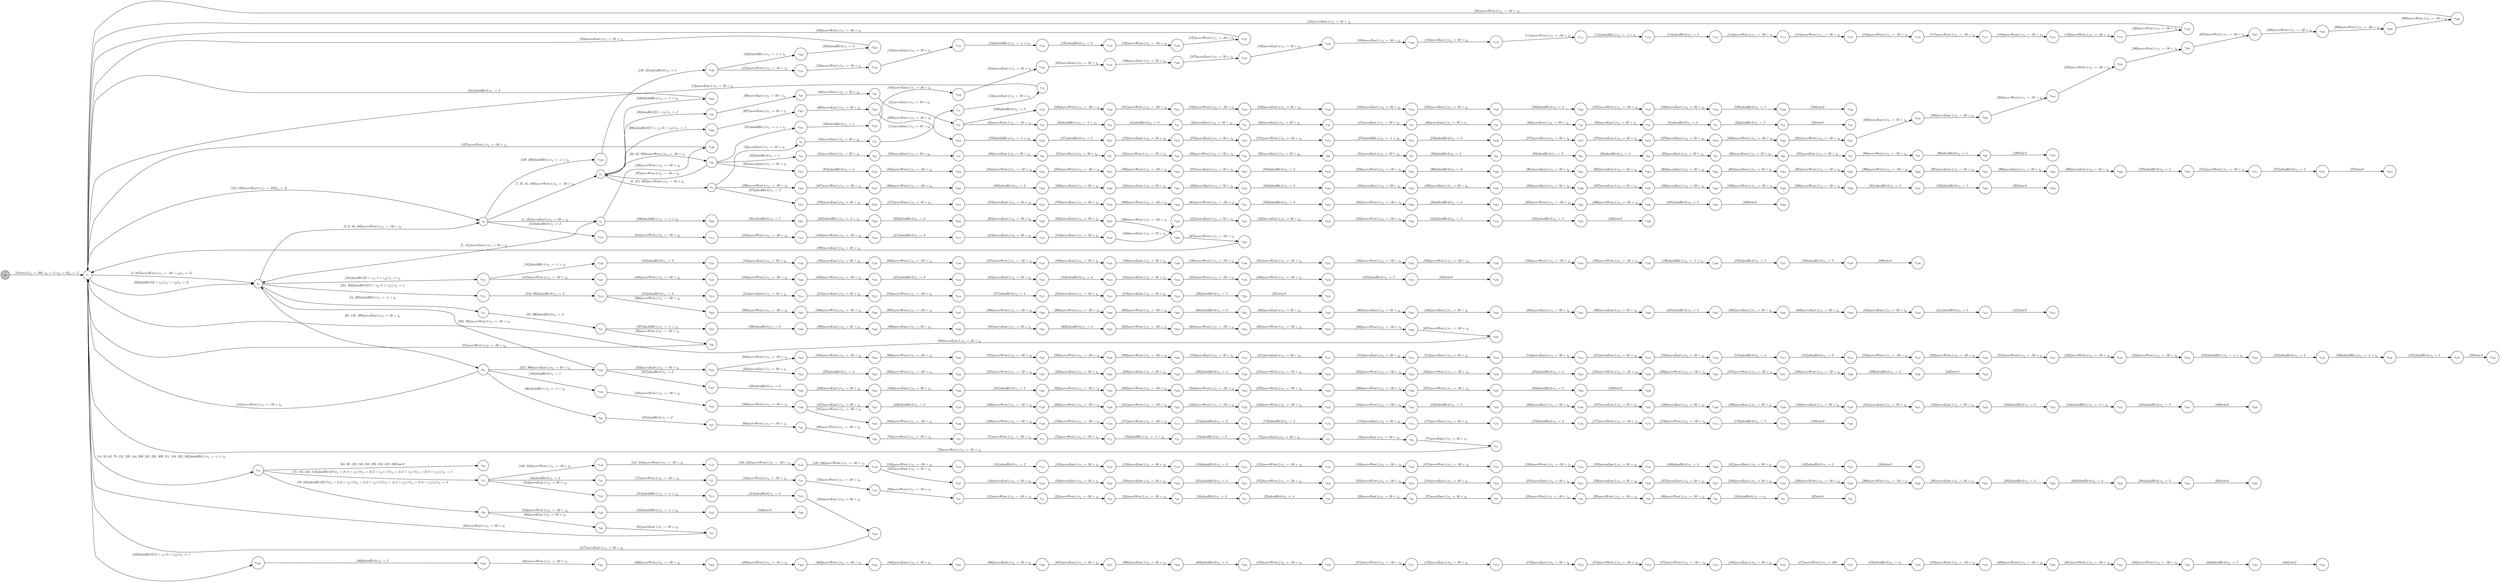 digraph EFSM{
  graph [rankdir="LR", fontname="Latin Modern Math"];
  node [color="black", fillcolor="white", shape="circle", style="filled", fontname="Latin Modern Math"];
  edge [fontname="Latin Modern Math"];

  s0[fillcolor="gray", label=<s<sub>0</sub>>];
  s1[label=<s<sub>1</sub>>];
  s2[label=<s<sub>2</sub>>];
  s3[label=<s<sub>3</sub>>];
  s4[label=<s<sub>4</sub>>];
  s7[label=<s<sub>7</sub>>];
  s8[label=<s<sub>8</sub>>];
  s9[label=<s<sub>9</sub>>];
  s10[label=<s<sub>10</sub>>];
  s11[label=<s<sub>11</sub>>];
  s12[label=<s<sub>12</sub>>];
  s14[label=<s<sub>14</sub>>];
  s15[label=<s<sub>15</sub>>];
  s16[label=<s<sub>16</sub>>];
  s17[label=<s<sub>17</sub>>];
  s18[label=<s<sub>18</sub>>];
  s19[label=<s<sub>19</sub>>];
  s20[label=<s<sub>20</sub>>];
  s21[label=<s<sub>21</sub>>];
  s22[label=<s<sub>22</sub>>];
  s23[label=<s<sub>23</sub>>];
  s24[label=<s<sub>24</sub>>];
  s25[label=<s<sub>25</sub>>];
  s26[label=<s<sub>26</sub>>];
  s27[label=<s<sub>27</sub>>];
  s28[label=<s<sub>28</sub>>];
  s29[label=<s<sub>29</sub>>];
  s30[label=<s<sub>30</sub>>];
  s31[label=<s<sub>31</sub>>];
  s32[label=<s<sub>32</sub>>];
  s36[label=<s<sub>36</sub>>];
  s38[label=<s<sub>38</sub>>];
  s39[label=<s<sub>39</sub>>];
  s40[label=<s<sub>40</sub>>];
  s41[label=<s<sub>41</sub>>];
  s42[label=<s<sub>42</sub>>];
  s43[label=<s<sub>43</sub>>];
  s44[label=<s<sub>44</sub>>];
  s45[label=<s<sub>45</sub>>];
  s46[label=<s<sub>46</sub>>];
  s47[label=<s<sub>47</sub>>];
  s48[label=<s<sub>48</sub>>];
  s49[label=<s<sub>49</sub>>];
  s50[label=<s<sub>50</sub>>];
  s51[label=<s<sub>51</sub>>];
  s52[label=<s<sub>52</sub>>];
  s53[label=<s<sub>53</sub>>];
  s54[label=<s<sub>54</sub>>];
  s55[label=<s<sub>55</sub>>];
  s56[label=<s<sub>56</sub>>];
  s59[label=<s<sub>59</sub>>];
  s60[label=<s<sub>60</sub>>];
  s61[label=<s<sub>61</sub>>];
  s64[label=<s<sub>64</sub>>];
  s65[label=<s<sub>65</sub>>];
  s66[label=<s<sub>66</sub>>];
  s67[label=<s<sub>67</sub>>];
  s68[label=<s<sub>68</sub>>];
  s69[label=<s<sub>69</sub>>];
  s70[label=<s<sub>70</sub>>];
  s71[label=<s<sub>71</sub>>];
  s72[label=<s<sub>72</sub>>];
  s73[label=<s<sub>73</sub>>];
  s74[label=<s<sub>74</sub>>];
  s75[label=<s<sub>75</sub>>];
  s76[label=<s<sub>76</sub>>];
  s77[label=<s<sub>77</sub>>];
  s83[label=<s<sub>83</sub>>];
  s84[label=<s<sub>84</sub>>];
  s85[label=<s<sub>85</sub>>];
  s86[label=<s<sub>86</sub>>];
  s87[label=<s<sub>87</sub>>];
  s88[label=<s<sub>88</sub>>];
  s89[label=<s<sub>89</sub>>];
  s90[label=<s<sub>90</sub>>];
  s91[label=<s<sub>91</sub>>];
  s92[label=<s<sub>92</sub>>];
  s93[label=<s<sub>93</sub>>];
  s94[label=<s<sub>94</sub>>];
  s95[label=<s<sub>95</sub>>];
  s96[label=<s<sub>96</sub>>];
  s97[label=<s<sub>97</sub>>];
  s98[label=<s<sub>98</sub>>];
  s99[label=<s<sub>99</sub>>];
  s100[label=<s<sub>100</sub>>];
  s101[label=<s<sub>101</sub>>];
  s102[label=<s<sub>102</sub>>];
  s103[label=<s<sub>103</sub>>];
  s104[label=<s<sub>104</sub>>];
  s105[label=<s<sub>105</sub>>];
  s106[label=<s<sub>106</sub>>];
  s107[label=<s<sub>107</sub>>];
  s108[label=<s<sub>108</sub>>];
  s109[label=<s<sub>109</sub>>];
  s110[label=<s<sub>110</sub>>];
  s111[label=<s<sub>111</sub>>];
  s112[label=<s<sub>112</sub>>];
  s113[label=<s<sub>113</sub>>];
  s114[label=<s<sub>114</sub>>];
  s115[label=<s<sub>115</sub>>];
  s116[label=<s<sub>116</sub>>];
  s117[label=<s<sub>117</sub>>];
  s118[label=<s<sub>118</sub>>];
  s119[label=<s<sub>119</sub>>];
  s120[label=<s<sub>120</sub>>];
  s126[label=<s<sub>126</sub>>];
  s129[label=<s<sub>129</sub>>];
  s130[label=<s<sub>130</sub>>];
  s131[label=<s<sub>131</sub>>];
  s132[label=<s<sub>132</sub>>];
  s133[label=<s<sub>133</sub>>];
  s134[label=<s<sub>134</sub>>];
  s135[label=<s<sub>135</sub>>];
  s136[label=<s<sub>136</sub>>];
  s137[label=<s<sub>137</sub>>];
  s146[label=<s<sub>146</sub>>];
  s147[label=<s<sub>147</sub>>];
  s148[label=<s<sub>148</sub>>];
  s149[label=<s<sub>149</sub>>];
  s150[label=<s<sub>150</sub>>];
  s151[label=<s<sub>151</sub>>];
  s152[label=<s<sub>152</sub>>];
  s153[label=<s<sub>153</sub>>];
  s154[label=<s<sub>154</sub>>];
  s155[label=<s<sub>155</sub>>];
  s156[label=<s<sub>156</sub>>];
  s157[label=<s<sub>157</sub>>];
  s158[label=<s<sub>158</sub>>];
  s159[label=<s<sub>159</sub>>];
  s160[label=<s<sub>160</sub>>];
  s161[label=<s<sub>161</sub>>];
  s162[label=<s<sub>162</sub>>];
  s163[label=<s<sub>163</sub>>];
  s164[label=<s<sub>164</sub>>];
  s165[label=<s<sub>165</sub>>];
  s166[label=<s<sub>166</sub>>];
  s167[label=<s<sub>167</sub>>];
  s168[label=<s<sub>168</sub>>];
  s169[label=<s<sub>169</sub>>];
  s170[label=<s<sub>170</sub>>];
  s171[label=<s<sub>171</sub>>];
  s172[label=<s<sub>172</sub>>];
  s173[label=<s<sub>173</sub>>];
  s174[label=<s<sub>174</sub>>];
  s175[label=<s<sub>175</sub>>];
  s176[label=<s<sub>176</sub>>];
  s177[label=<s<sub>177</sub>>];
  s178[label=<s<sub>178</sub>>];
  s179[label=<s<sub>179</sub>>];
  s180[label=<s<sub>180</sub>>];
  s181[label=<s<sub>181</sub>>];
  s182[label=<s<sub>182</sub>>];
  s183[label=<s<sub>183</sub>>];
  s184[label=<s<sub>184</sub>>];
  s185[label=<s<sub>185</sub>>];
  s186[label=<s<sub>186</sub>>];
  s187[label=<s<sub>187</sub>>];
  s188[label=<s<sub>188</sub>>];
  s189[label=<s<sub>189</sub>>];
  s190[label=<s<sub>190</sub>>];
  s191[label=<s<sub>191</sub>>];
  s192[label=<s<sub>192</sub>>];
  s193[label=<s<sub>193</sub>>];
  s194[label=<s<sub>194</sub>>];
  s195[label=<s<sub>195</sub>>];
  s196[label=<s<sub>196</sub>>];
  s197[label=<s<sub>197</sub>>];
  s198[label=<s<sub>198</sub>>];
  s199[label=<s<sub>199</sub>>];
  s200[label=<s<sub>200</sub>>];
  s201[label=<s<sub>201</sub>>];
  s202[label=<s<sub>202</sub>>];
  s203[label=<s<sub>203</sub>>];
  s204[label=<s<sub>204</sub>>];
  s205[label=<s<sub>205</sub>>];
  s206[label=<s<sub>206</sub>>];
  s207[label=<s<sub>207</sub>>];
  s211[label=<s<sub>211</sub>>];
  s212[label=<s<sub>212</sub>>];
  s213[label=<s<sub>213</sub>>];
  s214[label=<s<sub>214</sub>>];
  s215[label=<s<sub>215</sub>>];
  s216[label=<s<sub>216</sub>>];
  s217[label=<s<sub>217</sub>>];
  s218[label=<s<sub>218</sub>>];
  s219[label=<s<sub>219</sub>>];
  s220[label=<s<sub>220</sub>>];
  s221[label=<s<sub>221</sub>>];
  s222[label=<s<sub>222</sub>>];
  s223[label=<s<sub>223</sub>>];
  s224[label=<s<sub>224</sub>>];
  s225[label=<s<sub>225</sub>>];
  s226[label=<s<sub>226</sub>>];
  s227[label=<s<sub>227</sub>>];
  s228[label=<s<sub>228</sub>>];
  s229[label=<s<sub>229</sub>>];
  s230[label=<s<sub>230</sub>>];
  s231[label=<s<sub>231</sub>>];
  s232[label=<s<sub>232</sub>>];
  s233[label=<s<sub>233</sub>>];
  s234[label=<s<sub>234</sub>>];
  s235[label=<s<sub>235</sub>>];
  s236[label=<s<sub>236</sub>>];
  s237[label=<s<sub>237</sub>>];
  s238[label=<s<sub>238</sub>>];
  s239[label=<s<sub>239</sub>>];
  s240[label=<s<sub>240</sub>>];
  s247[label=<s<sub>247</sub>>];
  s248[label=<s<sub>248</sub>>];
  s249[label=<s<sub>249</sub>>];
  s250[label=<s<sub>250</sub>>];
  s251[label=<s<sub>251</sub>>];
  s252[label=<s<sub>252</sub>>];
  s253[label=<s<sub>253</sub>>];
  s254[label=<s<sub>254</sub>>];
  s255[label=<s<sub>255</sub>>];
  s256[label=<s<sub>256</sub>>];
  s257[label=<s<sub>257</sub>>];
  s258[label=<s<sub>258</sub>>];
  s259[label=<s<sub>259</sub>>];
  s260[label=<s<sub>260</sub>>];
  s261[label=<s<sub>261</sub>>];
  s262[label=<s<sub>262</sub>>];
  s263[label=<s<sub>263</sub>>];
  s264[label=<s<sub>264</sub>>];
  s265[label=<s<sub>265</sub>>];
  s266[label=<s<sub>266</sub>>];
  s267[label=<s<sub>267</sub>>];
  s268[label=<s<sub>268</sub>>];
  s269[label=<s<sub>269</sub>>];
  s270[label=<s<sub>270</sub>>];
  s271[label=<s<sub>271</sub>>];
  s272[label=<s<sub>272</sub>>];
  s273[label=<s<sub>273</sub>>];
  s274[label=<s<sub>274</sub>>];
  s275[label=<s<sub>275</sub>>];
  s276[label=<s<sub>276</sub>>];
  s277[label=<s<sub>277</sub>>];
  s278[label=<s<sub>278</sub>>];
  s279[label=<s<sub>279</sub>>];
  s280[label=<s<sub>280</sub>>];
  s281[label=<s<sub>281</sub>>];
  s282[label=<s<sub>282</sub>>];
  s283[label=<s<sub>283</sub>>];
  s284[label=<s<sub>284</sub>>];
  s285[label=<s<sub>285</sub>>];
  s286[label=<s<sub>286</sub>>];
  s287[label=<s<sub>287</sub>>];
  s288[label=<s<sub>288</sub>>];
  s289[label=<s<sub>289</sub>>];
  s290[label=<s<sub>290</sub>>];
  s297[label=<s<sub>297</sub>>];
  s298[label=<s<sub>298</sub>>];
  s299[label=<s<sub>299</sub>>];
  s300[label=<s<sub>300</sub>>];
  s301[label=<s<sub>301</sub>>];
  s302[label=<s<sub>302</sub>>];
  s303[label=<s<sub>303</sub>>];
  s304[label=<s<sub>304</sub>>];
  s305[label=<s<sub>305</sub>>];
  s306[label=<s<sub>306</sub>>];
  s307[label=<s<sub>307</sub>>];
  s313[label=<s<sub>313</sub>>];
  s314[label=<s<sub>314</sub>>];
  s315[label=<s<sub>315</sub>>];
  s316[label=<s<sub>316</sub>>];
  s322[label=<s<sub>322</sub>>];
  s323[label=<s<sub>323</sub>>];
  s327[label=<s<sub>327</sub>>];
  s328[label=<s<sub>328</sub>>];
  s329[label=<s<sub>329</sub>>];
  s330[label=<s<sub>330</sub>>];
  s331[label=<s<sub>331</sub>>];
  s332[label=<s<sub>332</sub>>];
  s333[label=<s<sub>333</sub>>];
  s334[label=<s<sub>334</sub>>];
  s335[label=<s<sub>335</sub>>];
  s336[label=<s<sub>336</sub>>];
  s337[label=<s<sub>337</sub>>];
  s338[label=<s<sub>338</sub>>];
  s339[label=<s<sub>339</sub>>];
  s340[label=<s<sub>340</sub>>];
  s344[label=<s<sub>344</sub>>];
  s345[label=<s<sub>345</sub>>];
  s346[label=<s<sub>346</sub>>];
  s351[label=<s<sub>351</sub>>];
  s352[label=<s<sub>352</sub>>];
  s353[label=<s<sub>353</sub>>];
  s354[label=<s<sub>354</sub>>];
  s355[label=<s<sub>355</sub>>];
  s356[label=<s<sub>356</sub>>];
  s357[label=<s<sub>357</sub>>];
  s358[label=<s<sub>358</sub>>];
  s359[label=<s<sub>359</sub>>];
  s360[label=<s<sub>360</sub>>];
  s361[label=<s<sub>361</sub>>];
  s362[label=<s<sub>362</sub>>];
  s363[label=<s<sub>363</sub>>];
  s364[label=<s<sub>364</sub>>];
  s365[label=<s<sub>365</sub>>];
  s366[label=<s<sub>366</sub>>];
  s367[label=<s<sub>367</sub>>];
  s368[label=<s<sub>368</sub>>];
  s369[label=<s<sub>369</sub>>];
  s370[label=<s<sub>370</sub>>];
  s371[label=<s<sub>371</sub>>];
  s372[label=<s<sub>372</sub>>];
  s373[label=<s<sub>373</sub>>];
  s375[label=<s<sub>375</sub>>];
  s376[label=<s<sub>376</sub>>];
  s377[label=<s<sub>377</sub>>];
  s378[label=<s<sub>378</sub>>];
  s379[label=<s<sub>379</sub>>];
  s380[label=<s<sub>380</sub>>];
  s381[label=<s<sub>381</sub>>];
  s382[label=<s<sub>382</sub>>];
  s383[label=<s<sub>383</sub>>];
  s384[label=<s<sub>384</sub>>];
  s385[label=<s<sub>385</sub>>];
  s386[label=<s<sub>386</sub>>];
  s387[label=<s<sub>387</sub>>];
  s388[label=<s<sub>388</sub>>];
  s394[label=<s<sub>394</sub>>];
  s395[label=<s<sub>395</sub>>];
  s396[label=<s<sub>396</sub>>];
  s397[label=<s<sub>397</sub>>];
  s398[label=<s<sub>398</sub>>];
  s399[label=<s<sub>399</sub>>];
  s400[label=<s<sub>400</sub>>];
  s401[label=<s<sub>401</sub>>];
  s402[label=<s<sub>402</sub>>];
  s403[label=<s<sub>403</sub>>];
  s404[label=<s<sub>404</sub>>];
  s405[label=<s<sub>405</sub>>];
  s406[label=<s<sub>406</sub>>];
  s407[label=<s<sub>407</sub>>];
  s408[label=<s<sub>408</sub>>];
  s409[label=<s<sub>409</sub>>];
  s410[label=<s<sub>410</sub>>];
  s411[label=<s<sub>411</sub>>];
  s412[label=<s<sub>412</sub>>];
  s413[label=<s<sub>413</sub>>];
  s414[label=<s<sub>414</sub>>];
  s415[label=<s<sub>415</sub>>];
  s416[label=<s<sub>416</sub>>];
  s417[label=<s<sub>417</sub>>];
  s418[label=<s<sub>418</sub>>];
  s419[label=<s<sub>419</sub>>];
  s420[label=<s<sub>420</sub>>];
  s421[label=<s<sub>421</sub>>];
  s422[label=<s<sub>422</sub>>];
  s423[label=<s<sub>423</sub>>];
  s424[label=<s<sub>424</sub>>];
  s425[label=<s<sub>425</sub>>];
  s426[label=<s<sub>426</sub>>];
  s427[label=<s<sub>427</sub>>];
  s428[label=<s<sub>428</sub>>];
  s429[label=<s<sub>429</sub>>];
  s430[label=<s<sub>430</sub>>];
  s431[label=<s<sub>431</sub>>];
  s432[label=<s<sub>432</sub>>];
  s433[label=<s<sub>433</sub>>];
  s434[label=<s<sub>434</sub>>];
  s435[label=<s<sub>435</sub>>];
  s436[label=<s<sub>436</sub>>];
  s437[label=<s<sub>437</sub>>];
  s438[label=<s<sub>438</sub>>];
  s439[label=<s<sub>439</sub>>];
  s440[label=<s<sub>440</sub>>];
  s441[label=<s<sub>441</sub>>];
  s442[label=<s<sub>442</sub>>];
  s443[label=<s<sub>443</sub>>];
  s444[label=<s<sub>444</sub>>];
  s445[label=<s<sub>445</sub>>];
  s446[label=<s<sub>446</sub>>];
  s447[label=<s<sub>447</sub>>];
  s448[label=<s<sub>448</sub>>];
  s449[label=<s<sub>449</sub>>];
  s450[label=<s<sub>450</sub>>];
  s451[label=<s<sub>451</sub>>];
  s452[label=<s<sub>452</sub>>];
  s453[label=<s<sub>453</sub>>];
  s454[label=<s<sub>454</sub>>];
  s455[label=<s<sub>455</sub>>];
  s456[label=<s<sub>456</sub>>];
  s457[label=<s<sub>457</sub>>];
  s458[label=<s<sub>458</sub>>];
  s459[label=<s<sub>459</sub>>];
  s460[label=<s<sub>460</sub>>];
  s461[label=<s<sub>461</sub>>];
  s462[label=<s<sub>462</sub>>];
  s463[label=<s<sub>463</sub>>];
  s464[label=<s<sub>464</sub>>];
  s465[label=<s<sub>465</sub>>];
  s466[label=<s<sub>466</sub>>];
  s467[label=<s<sub>467</sub>>];
  s468[label=<s<sub>468</sub>>];
  s469[label=<s<sub>469</sub>>];
  s470[label=<s<sub>470</sub>>];
  s471[label=<s<sub>471</sub>>];
  s472[label=<s<sub>472</sub>>];
  s473[label=<s<sub>473</sub>>];
  s474[label=<s<sub>474</sub>>];
  s475[label=<s<sub>475</sub>>];
  s476[label=<s<sub>476</sub>>];
  s477[label=<s<sub>477</sub>>];
  s478[label=<s<sub>478</sub>>];
  s479[label=<s<sub>479</sub>>];
  s480[label=<s<sub>480</sub>>];
  s481[label=<s<sub>481</sub>>];
  s482[label=<s<sub>482</sub>>];
  s483[label=<s<sub>483</sub>>];
  s484[label=<s<sub>484</sub>>];
  s486[label=<s<sub>486</sub>>];
  s487[label=<s<sub>487</sub>>];
  s488[label=<s<sub>488</sub>>];
  s489[label=<s<sub>489</sub>>];
  s490[label=<s<sub>490</sub>>];
  s491[label=<s<sub>491</sub>>];
  s492[label=<s<sub>492</sub>>];
  s493[label=<s<sub>493</sub>>];
  s494[label=<s<sub>494</sub>>];
  s495[label=<s<sub>495</sub>>];
  s496[label=<s<sub>496</sub>>];
  s497[label=<s<sub>497</sub>>];
  s498[label=<s<sub>498</sub>>];
  s499[label=<s<sub>499</sub>>];
  s500[label=<s<sub>500</sub>>];
  s501[label=<s<sub>501</sub>>];
  s502[label=<s<sub>502</sub>>];
  s503[label=<s<sub>503</sub>>];
  s504[label=<s<sub>504</sub>>];
  s505[label=<s<sub>505</sub>>];
  s506[label=<s<sub>506</sub>>];
  s507[label=<s<sub>507</sub>>];
  s508[label=<s<sub>508</sub>>];
  s509[label=<s<sub>509</sub>>];
  s510[label=<s<sub>510</sub>>];
  s511[label=<s<sub>511</sub>>];
  s512[label=<s<sub>512</sub>>];
  s513[label=<s<sub>513</sub>>];
  s514[label=<s<sub>514</sub>>];
  s515[label=<s<sub>515</sub>>];
  s516[label=<s<sub>516</sub>>];
  s517[label=<s<sub>517</sub>>];
  s518[label=<s<sub>518</sub>>];
  s519[label=<s<sub>519</sub>>];
  s520[label=<s<sub>520</sub>>];
  s521[label=<s<sub>521</sub>>];
  s522[label=<s<sub>522</sub>>];
  s523[label=<s<sub>523</sub>>];
  s524[label=<s<sub>524</sub>>];
  s525[label=<s<sub>525</sub>>];
  s526[label=<s<sub>526</sub>>];
  s527[label=<s<sub>527</sub>>];
  s528[label=<s<sub>528</sub>>];
  s529[label=<s<sub>529</sub>>];
  s530[label=<s<sub>530</sub>>];
  s531[label=<s<sub>531</sub>>];
  s532[label=<s<sub>532</sub>>];
  s533[label=<s<sub>533</sub>>];
  s534[label=<s<sub>534</sub>>];
  s535[label=<s<sub>535</sub>>];
  s536[label=<s<sub>536</sub>>];
  s537[label=<s<sub>537</sub>>];
  s538[label=<s<sub>538</sub>>];
  s539[label=<s<sub>539</sub>>];
  s540[label=<s<sub>540</sub>>];

  s0->s1[label=<<i> [1]start:2/o<sub>1</sub> := 200, o<sub>2</sub> := 3, o<sub>3</sub> := 0&#91;r<sub>2</sub> := 1&#93;</i>>];
  s1->s2[label=<<i> [2, 347]moveWest:1/o<sub>1</sub> := -50 + i<sub>0</sub>&#91;r<sub>2</sub> := 5&#93;</i>>];
  s3->s4[label=<<i> [4, 125]moveEast:1/o<sub>1</sub> := 50 + i<sub>0</sub></i>>];
  s4->s2[label=<<i> [5, 141]moveEast:1/o<sub>1</sub> := 50 + i<sub>0</sub></i>>];
  s3->s7[label=<<i> [7, 35, 81, 349]moveWest:1/o<sub>1</sub> := -50 + i<sub>0</sub></i>>];
  s8->s9[label=<<i> [9]moveEast:1/o<sub>1</sub> := 50 + i<sub>0</sub></i>>];
  s9->s10[label=<<i> [10]moveEast:1/o<sub>1</sub> := 50 + i<sub>0</sub></i>>];
  s10->s11[label=<<i> [11]moveEast:1/o<sub>1</sub> := 50 + i<sub>0</sub></i>>];
  s11->s12[label=<<i> [12]moveEast:1/o<sub>1</sub> := 50 + i<sub>0</sub></i>>];
  s12->s1[label=<<i> [13]moveEast:1/o<sub>1</sub> := 50 + i<sub>0</sub></i>>];
  s14->s15[label=<<i> [15, 145, 242, 312]alienHit:0&#91;!(!(r<sub>2</sub> &gt; 2&or;2 &gt; r<sub>2</sub>)&or;!(r<sub>2</sub> &gt; 2&or;2 &gt; r<sub>2</sub>)), !(!(r<sub>2</sub> &gt; 2&or;2 &gt; r<sub>2</sub>)&or;!(r<sub>2</sub> &gt; 2&or;2 &gt; r<sub>2</sub>))&#93;/o<sub>1</sub> := 1</i>>];
  s15->s16[label=<<i> [16]alienHit:0/o<sub>1</sub> := 2</i>>];
  s16->s17[label=<<i> [17]moveWest:1/o<sub>1</sub> := -50 + i<sub>0</sub></i>>];
  s17->s18[label=<<i> [18]moveWest:1/o<sub>1</sub> := -50 + i<sub>0</sub></i>>];
  s18->s19[label=<<i> [19]moveWest:1/o<sub>1</sub> := -50 + i<sub>0</sub></i>>];
  s19->s20[label=<<i> [20]moveWest:1/o<sub>1</sub> := -50 + i<sub>0</sub></i>>];
  s20->s21[label=<<i> [21]moveWest:1/o<sub>1</sub> := -50 + i<sub>0</sub></i>>];
  s21->s22[label=<<i> [22]moveWest:1/o<sub>1</sub> := -50 + i<sub>0</sub></i>>];
  s22->s23[label=<<i> [23]moveWest:1/o<sub>1</sub> := -50 + i<sub>0</sub></i>>];
  s23->s24[label=<<i> [24]alienHit:0/o<sub>1</sub> := 3</i>>];
  s24->s25[label=<<i> [25]alienHit:0/o<sub>1</sub> := 4</i>>];
  s25->s26[label=<<i> [26]moveEast:1/o<sub>1</sub> := 50 + i<sub>0</sub></i>>];
  s26->s27[label=<<i> [27]moveEast:1/o<sub>1</sub> := 50 + i<sub>0</sub></i>>];
  s27->s28[label=<<i> [28]moveWest:1/o<sub>1</sub> := -50 + i<sub>0</sub></i>>];
  s28->s29[label=<<i> [29]moveWest:1/o<sub>1</sub> := -50 + i<sub>0</sub></i>>];
  s29->s30[label=<<i> [30]moveWest:1/o<sub>1</sub> := -50 + i<sub>0</sub></i>>];
  s30->s31[label=<<i> [31]alienHit:0/o<sub>1</sub> := r<sub>2</sub></i>>];
  s31->s32[label=<<i> [32]win:0</i>>];
  s1->s2[label=<<i> [33]alienHit:0&#91;3 &gt; r<sub>2</sub>&#93;/o<sub>1</sub> := r<sub>2</sub>&#91;r<sub>2</sub> := 2&#93;</i>>];
  s2->s3[label=<<i> [3, 6, 34, 348]moveWest:1/o<sub>1</sub> := -50 + i<sub>0</sub></i>>];
  s7->s36[label=<<i> [36, 82, 350]moveWest:1/o<sub>1</sub> := -50 + i<sub>0</sub></i>>];
  s36->s7[label=<<i> [37]moveWest:1/o<sub>1</sub> := -50 + i<sub>0</sub></i>>];
  s7->s38[label=<<i> [38]alienHit:0&#91;5 &gt; r<sub>2</sub>&#93;/o<sub>1</sub> := 2</i>>];
  s38->s39[label=<<i> [39]moveEast:1/o<sub>1</sub> := 50 + i<sub>0</sub></i>>];
  s39->s40[label=<<i> [40]moveEast:1/o<sub>1</sub> := 50 + i<sub>0</sub></i>>];
  s40->s41[label=<<i> [41]moveEast:1/o<sub>1</sub> := 50 + i<sub>0</sub></i>>];
  s41->s42[label=<<i> [42]moveWest:1/o<sub>1</sub> := -50 + i<sub>0</sub></i>>];
  s42->s43[label=<<i> [43]shieldHit:1/o<sub>1</sub> := -1 + i<sub>0</sub></i>>];
  s43->s44[label=<<i> [44]alienHit:0/o<sub>1</sub> := 3</i>>];
  s44->s45[label=<<i> [45]moveEast:1/o<sub>1</sub> := 50 + i<sub>0</sub></i>>];
  s45->s46[label=<<i> [46]moveEast:1/o<sub>1</sub> := 50 + i<sub>0</sub></i>>];
  s46->s47[label=<<i> [47]moveEast:1/o<sub>1</sub> := 50 + i<sub>0</sub></i>>];
  s47->s48[label=<<i> [48]moveEast:1/o<sub>1</sub> := 50 + i<sub>0</sub></i>>];
  s48->s49[label=<<i> [49]moveEast:1/o<sub>1</sub> := 50 + i<sub>0</sub></i>>];
  s49->s50[label=<<i> [50]moveEast:1/o<sub>1</sub> := 50 + i<sub>0</sub></i>>];
  s50->s51[label=<<i> [51]alienHit:0/o<sub>1</sub> := 4</i>>];
  s51->s52[label=<<i> [52]alienHit:0/o<sub>1</sub> := 5</i>>];
  s52->s53[label=<<i> [53]win:0</i>>];
  s2->s54[label=<<i> [54, 295]shieldHit:1/o<sub>1</sub> := -1 + i<sub>0</sub></i>>];
  s54->s55[label=<<i> [55, 296]alienHit:0/o<sub>1</sub> := 2</i>>];
  s55->s56[label=<<i> [56]moveWest:1/o<sub>1</sub> := -50 + i<sub>0</sub></i>>];
  s56->s1[label=<<i> [57]moveWest:1/o<sub>1</sub> := -50 + i<sub>0</sub></i>>];
  s14->s59[label=<<i> [59, 343]alienHit:0&#91;!(!(!(r<sub>2</sub> &gt; 2&or;2 &gt; r<sub>2</sub>)&or;!(r<sub>2</sub> &gt; 2&or;2 &gt; r<sub>2</sub>))&or;!(!(r<sub>2</sub> &gt; 2&or;2 &gt; r<sub>2</sub>)&or;!(r<sub>2</sub> &gt; 2&or;2 &gt; r<sub>2</sub>)))&#93;/o<sub>1</sub> := 3</i>>];
  s59->s60[label=<<i> [60]moveEast:1/o<sub>1</sub> := 50 + i<sub>0</sub></i>>];
  s60->s61[label=<<i> [61]moveEast:1/o<sub>1</sub> := 50 + i<sub>0</sub></i>>];
  s61->s1[label=<<i> [62]moveEast:1/o<sub>1</sub> := 50 + i<sub>0</sub></i>>];
  s65->s66[label=<<i> [66]shieldHit:1/o<sub>1</sub> := -1 + i<sub>0</sub></i>>];
  s66->s67[label=<<i> [67]alienHit:0/o<sub>1</sub> := 2</i>>];
  s67->s68[label=<<i> [68]moveWest:1/o<sub>1</sub> := -50 + i<sub>0</sub></i>>];
  s68->s69[label=<<i> [69]moveWest:1/o<sub>1</sub> := -50 + i<sub>0</sub></i>>];
  s69->s70[label=<<i> [70]moveWest:1/o<sub>1</sub> := -50 + i<sub>0</sub></i>>];
  s70->s71[label=<<i> [71]moveWest:1/o<sub>1</sub> := -50 + i<sub>0</sub></i>>];
  s71->s72[label=<<i> [72]moveWest:1/o<sub>1</sub> := -50 + i<sub>0</sub></i>>];
  s72->s73[label=<<i> [73]shieldHit:1/o<sub>1</sub> := -1 + i<sub>0</sub></i>>];
  s73->s74[label=<<i> [74]alienHit:0/o<sub>1</sub> := 3</i>>];
  s74->s75[label=<<i> [75]moveEast:1/o<sub>1</sub> := 50 + i<sub>0</sub></i>>];
  s75->s76[label=<<i> [76]moveEast:1/o<sub>1</sub> := 50 + i<sub>0</sub></i>>];
  s76->s77[label=<<i> [77]moveEast:1/o<sub>1</sub> := 50 + i<sub>0</sub></i>>];
  s77->s1[label=<<i> [78]moveWest:1/o<sub>1</sub> := -50 + i<sub>0</sub></i>>];
  s36->s83[label=<<i> [83]alienHit:0/o<sub>1</sub> := 1</i>>];
  s83->s84[label=<<i> [84]moveEast:1/o<sub>1</sub> := 50 + i<sub>0</sub></i>>];
  s84->s85[label=<<i> [85]moveEast:1/o<sub>1</sub> := 50 + i<sub>0</sub></i>>];
  s85->s86[label=<<i> [86]moveEast:1/o<sub>1</sub> := 50 + i<sub>0</sub></i>>];
  s86->s87[label=<<i> [87]moveEast:1/o<sub>1</sub> := 50 + i<sub>0</sub></i>>];
  s87->s88[label=<<i> [88]moveWest:1/o<sub>1</sub> := -50 + i<sub>0</sub></i>>];
  s88->s89[label=<<i> [89]moveWest:1/o<sub>1</sub> := -50 + i<sub>0</sub></i>>];
  s89->s90[label=<<i> [90]moveEast:1/o<sub>1</sub> := 50 + i<sub>0</sub></i>>];
  s90->s91[label=<<i> [91]moveEast:1/o<sub>1</sub> := 50 + i<sub>0</sub></i>>];
  s91->s92[label=<<i> [92]alienHit:0/o<sub>1</sub> := 2</i>>];
  s92->s93[label=<<i> [93]alienHit:0/o<sub>1</sub> := 3</i>>];
  s93->s94[label=<<i> [94]alienHit:0/o<sub>1</sub> := 4</i>>];
  s94->s95[label=<<i> [95]moveEast:1/o<sub>1</sub> := 50 + i<sub>0</sub></i>>];
  s95->s96[label=<<i> [96]moveEast:1/o<sub>1</sub> := 50 + i<sub>0</sub></i>>];
  s96->s97[label=<<i> [97]moveEast:1/o<sub>1</sub> := 50 + i<sub>0</sub></i>>];
  s97->s98[label=<<i> [98]moveWest:1/o<sub>1</sub> := -50 + i<sub>0</sub></i>>];
  s98->s99[label=<<i> [99]alienHit:0/o<sub>1</sub> := 5</i>>];
  s99->s100[label=<<i> [100]win:0</i>>];
  s36->s101[label=<<i> [101]shieldHit:1/o<sub>1</sub> := -1 + i<sub>0</sub></i>>];
  s101->s102[label=<<i> [102]alienHit:0/o<sub>1</sub> := 1</i>>];
  s102->s103[label=<<i> [103]moveEast:1/o<sub>1</sub> := 50 + i<sub>0</sub></i>>];
  s103->s104[label=<<i> [104]moveEast:1/o<sub>1</sub> := 50 + i<sub>0</sub></i>>];
  s104->s105[label=<<i> [105]moveEast:1/o<sub>1</sub> := 50 + i<sub>0</sub></i>>];
  s105->s106[label=<<i> [106]moveEast:1/o<sub>1</sub> := 50 + i<sub>0</sub></i>>];
  s106->s107[label=<<i> [107]moveEast:1/o<sub>1</sub> := 50 + i<sub>0</sub></i>>];
  s107->s108[label=<<i> [108]moveEast:1/o<sub>1</sub> := 50 + i<sub>0</sub></i>>];
  s108->s109[label=<<i> [109]moveEast:1/o<sub>1</sub> := 50 + i<sub>0</sub></i>>];
  s109->s110[label=<<i> [110]moveEast:1/o<sub>1</sub> := 50 + i<sub>0</sub></i>>];
  s110->s111[label=<<i> [111]moveWest:1/o<sub>1</sub> := -50 + i<sub>0</sub></i>>];
  s111->s112[label=<<i> [112]shieldHit:1/o<sub>1</sub> := -1 + i<sub>0</sub></i>>];
  s112->s113[label=<<i> [113]alienHit:0/o<sub>1</sub> := 2</i>>];
  s113->s114[label=<<i> [114]moveWest:1/o<sub>1</sub> := -50 + i<sub>0</sub></i>>];
  s114->s115[label=<<i> [115]moveWest:1/o<sub>1</sub> := -50 + i<sub>0</sub></i>>];
  s115->s116[label=<<i> [116]moveWest:1/o<sub>1</sub> := -50 + i<sub>0</sub></i>>];
  s116->s117[label=<<i> [117]moveWest:1/o<sub>1</sub> := -50 + i<sub>0</sub></i>>];
  s117->s118[label=<<i> [118]moveWest:1/o<sub>1</sub> := -50 + i<sub>0</sub></i>>];
  s118->s119[label=<<i> [119]moveWest:1/o<sub>1</sub> := -50 + i<sub>0</sub></i>>];
  s119->s120[label=<<i> [120]moveWest:1/o<sub>1</sub> := -50 + i<sub>0</sub></i>>];
  s120->s1[label=<<i> [121]moveEast:1/o<sub>1</sub> := 50 + i<sub>0</sub></i>>];
  s1->s3[label=<<i> [124, 128]moveEast:1/o<sub>1</sub> := 250&#91;r<sub>2</sub> := 4&#93;</i>>];
  s4->s126[label=<<i> [126]moveWest:1/o<sub>1</sub> := -50 + i<sub>0</sub></i>>];
  s126->s1[label=<<i> [127]moveWest:1/o<sub>1</sub> := -50 + i<sub>0</sub></i>>];
  s3->s129[label=<<i> [129, 320]shieldHit:1/o<sub>1</sub> := -1 + i<sub>0</sub></i>>];
  s129->s130[label=<<i> [130, 321]alienHit:0/o<sub>1</sub> := 1</i>>];
  s130->s131[label=<<i> [131]moveWest:1/o<sub>1</sub> := -50 + i<sub>0</sub></i>>];
  s131->s132[label=<<i> [132]moveWest:1/o<sub>1</sub> := -50 + i<sub>0</sub></i>>];
  s132->s133[label=<<i> [133]moveEast:1/o<sub>1</sub> := 50 + i<sub>0</sub></i>>];
  s133->s134[label=<<i> [134]shieldHit:1/o<sub>1</sub> := -1 + i<sub>0</sub></i>>];
  s134->s135[label=<<i> [135]alienHit:0/o<sub>1</sub> := 2</i>>];
  s135->s136[label=<<i> [136]moveWest:1/o<sub>1</sub> := -50 + i<sub>0</sub></i>>];
  s136->s137[label=<<i> [137]moveWest:1/o<sub>1</sub> := -50 + i<sub>0</sub></i>>];
  s137->s1[label=<<i> [138]moveWest:1/o<sub>1</sub> := -50 + i<sub>0</sub></i>>];
  s65->s1[label=<<i> [143]moveWest:1/o<sub>1</sub> := -50 + i<sub>0</sub></i>>];
  s15->s146[label=<<i> [146, 243]moveWest:1/o<sub>1</sub> := -50 + i<sub>0</sub></i>>];
  s146->s147[label=<<i> [147, 244]moveWest:1/o<sub>1</sub> := -50 + i<sub>0</sub></i>>];
  s147->s148[label=<<i> [148, 245]moveWest:1/o<sub>1</sub> := -50 + i<sub>0</sub></i>>];
  s148->s149[label=<<i> [149, 246]moveWest:1/o<sub>1</sub> := -50 + i<sub>0</sub></i>>];
  s149->s150[label=<<i> [150]moveWest:1/o<sub>1</sub> := -50 + i<sub>0</sub></i>>];
  s150->s151[label=<<i> [151]alienHit:0/o<sub>1</sub> := 2</i>>];
  s151->s152[label=<<i> [152]moveEast:1/o<sub>1</sub> := 50 + i<sub>0</sub></i>>];
  s152->s153[label=<<i> [153]moveEast:1/o<sub>1</sub> := 50 + i<sub>0</sub></i>>];
  s153->s154[label=<<i> [154]alienHit:0/o<sub>1</sub> := 3</i>>];
  s154->s155[label=<<i> [155]moveWest:1/o<sub>1</sub> := -50 + i<sub>0</sub></i>>];
  s155->s156[label=<<i> [156]moveWest:1/o<sub>1</sub> := -50 + i<sub>0</sub></i>>];
  s156->s157[label=<<i> [157]moveWest:1/o<sub>1</sub> := -50 + i<sub>0</sub></i>>];
  s157->s158[label=<<i> [158]moveWest:1/o<sub>1</sub> := -50 + i<sub>0</sub></i>>];
  s158->s159[label=<<i> [159]moveEast:1/o<sub>1</sub> := 50 + i<sub>0</sub></i>>];
  s159->s160[label=<<i> [160]alienHit:0/o<sub>1</sub> := 4</i>>];
  s160->s161[label=<<i> [161]moveEast:1/o<sub>1</sub> := 50 + i<sub>0</sub></i>>];
  s161->s162[label=<<i> [162]alienHit:0/o<sub>1</sub> := 5</i>>];
  s162->s163[label=<<i> [163]win:0</i>>];
  s65->s164[label=<<i> [164]alienHit:0/o<sub>1</sub> := 1</i>>];
  s164->s165[label=<<i> [165]moveWest:1/o<sub>1</sub> := -50 + i<sub>0</sub></i>>];
  s165->s166[label=<<i> [166]moveWest:1/o<sub>1</sub> := -50 + i<sub>0</sub></i>>];
  s166->s167[label=<<i> [167]moveWest:1/o<sub>1</sub> := -50 + i<sub>0</sub></i>>];
  s167->s168[label=<<i> [168]moveWest:1/o<sub>1</sub> := -50 + i<sub>0</sub></i>>];
  s168->s169[label=<<i> [169]moveWest:1/o<sub>1</sub> := -50 + i<sub>0</sub></i>>];
  s169->s170[label=<<i> [170]moveWest:1/o<sub>1</sub> := -50 + i<sub>0</sub></i>>];
  s170->s171[label=<<i> [171]moveWest:1/o<sub>1</sub> := -50 + i<sub>0</sub></i>>];
  s171->s172[label=<<i> [172]alienHit:0/o<sub>1</sub> := 2</i>>];
  s172->s173[label=<<i> [173]alienHit:0/o<sub>1</sub> := 3</i>>];
  s173->s174[label=<<i> [174]moveEast:1/o<sub>1</sub> := 50 + i<sub>0</sub></i>>];
  s174->s175[label=<<i> [175]moveEast:1/o<sub>1</sub> := 50 + i<sub>0</sub></i>>];
  s175->s176[label=<<i> [176]alienHit:0/o<sub>1</sub> := 4</i>>];
  s176->s177[label=<<i> [177]moveWest:1/o<sub>1</sub> := -50 + i<sub>0</sub></i>>];
  s177->s178[label=<<i> [178]moveWest:1/o<sub>1</sub> := -50 + i<sub>0</sub></i>>];
  s178->s179[label=<<i> [179]alienHit:0/o<sub>1</sub> := 5</i>>];
  s179->s180[label=<<i> [180]win:0</i>>];
  s2->s181[label=<<i> [181]alienHit:0&#91;5 &gt; r<sub>2</sub>, 5 &gt; r<sub>2</sub>&#93;/o<sub>1</sub> := r<sub>2</sub></i>>];
  s181->s182[label=<<i> [182]shieldHit:1/o<sub>1</sub> := -1 + i<sub>0</sub></i>>];
  s182->s183[label=<<i> [183]alienHit:0/o<sub>1</sub> := 3</i>>];
  s183->s184[label=<<i> [184]moveEast:1/o<sub>1</sub> := 50 + i<sub>0</sub></i>>];
  s184->s185[label=<<i> [185]moveEast:1/o<sub>1</sub> := 50 + i<sub>0</sub></i>>];
  s185->s186[label=<<i> [186]moveWest:1/o<sub>1</sub> := -50 + i<sub>0</sub></i>>];
  s186->s187[label=<<i> [187]moveWest:1/o<sub>1</sub> := -50 + i<sub>0</sub></i>>];
  s187->s188[label=<<i> [188]moveEast:1/o<sub>1</sub> := 50 + i<sub>0</sub></i>>];
  s188->s189[label=<<i> [189]moveEast:1/o<sub>1</sub> := 50 + i<sub>0</sub></i>>];
  s189->s190[label=<<i> [190]moveWest:1/o<sub>1</sub> := -50 + i<sub>0</sub></i>>];
  s190->s191[label=<<i> [191]moveWest:1/o<sub>1</sub> := -50 + i<sub>0</sub></i>>];
  s191->s192[label=<<i> [192]moveWest:1/o<sub>1</sub> := -50 + i<sub>0</sub></i>>];
  s192->s193[label=<<i> [193]moveWest:1/o<sub>1</sub> := -50 + i<sub>0</sub></i>>];
  s193->s194[label=<<i> [194]moveWest:1/o<sub>1</sub> := -50 + i<sub>0</sub></i>>];
  s194->s195[label=<<i> [195]moveWest:1/o<sub>1</sub> := -50 + i<sub>0</sub></i>>];
  s195->s196[label=<<i> [196]shieldHit:1/o<sub>1</sub> := -1 + i<sub>0</sub></i>>];
  s196->s197[label=<<i> [197]alienHit:0/o<sub>1</sub> := 4</i>>];
  s197->s198[label=<<i> [198]alienHit:0/o<sub>1</sub> := 5</i>>];
  s198->s199[label=<<i> [199]win:0</i>>];
  s4->s200[label=<<i> [200]shieldHit:1/o<sub>1</sub> := -1 + i<sub>0</sub></i>>];
  s200->s201[label=<<i> [201]alienHit:0/o<sub>1</sub> := 1</i>>];
  s201->s202[label=<<i> [202]shieldHit:1/o<sub>1</sub> := -1 + i<sub>0</sub></i>>];
  s202->s203[label=<<i> [203]alienHit:0/o<sub>1</sub> := 2</i>>];
  s203->s204[label=<<i> [204]moveEast:1/o<sub>1</sub> := 50 + i<sub>0</sub></i>>];
  s204->s205[label=<<i> [205]moveEast:1/o<sub>1</sub> := 50 + i<sub>0</sub></i>>];
  s205->s206[label=<<i> [206]moveWest:1/o<sub>1</sub> := -50 + i<sub>0</sub></i>>];
  s206->s207[label=<<i> [207]moveWest:1/o<sub>1</sub> := -50 + i<sub>0</sub></i>>];
  s207->s1[label=<<i> [208]moveEast:1/o<sub>1</sub> := 50 + i<sub>0</sub></i>>];
  s2->s211[label=<<i> [211, 392]alienHit:0&#91;!(5 &gt; r<sub>2</sub>&or;5 &gt; r<sub>2</sub>)&#93;/o<sub>1</sub> := 1</i>>];
  s211->s212[label=<<i> [212, 393]alienHit:0/o<sub>1</sub> := 2</i>>];
  s212->s213[label=<<i> [213]alienHit:0/o<sub>1</sub> := 3</i>>];
  s213->s214[label=<<i> [214]moveEast:1/o<sub>1</sub> := 50 + i<sub>0</sub></i>>];
  s214->s215[label=<<i> [215]moveEast:1/o<sub>1</sub> := 50 + i<sub>0</sub></i>>];
  s215->s216[label=<<i> [216]moveWest:1/o<sub>1</sub> := -50 + i<sub>0</sub></i>>];
  s216->s217[label=<<i> [217]alienHit:0/o<sub>1</sub> := 4</i>>];
  s217->s218[label=<<i> [218]moveEast:1/o<sub>1</sub> := 50 + i<sub>0</sub></i>>];
  s218->s219[label=<<i> [219]moveEast:1/o<sub>1</sub> := 50 + i<sub>0</sub></i>>];
  s219->s220[label=<<i> [220]alienHit:0/o<sub>1</sub> := 5</i>>];
  s220->s221[label=<<i> [221]win:0</i>>];
  s65->s222[label=<<i> [222, 390]moveEast:1/o<sub>1</sub> := 50 + i<sub>0</sub></i>>];
  s222->s223[label=<<i> [223]moveEast:1/o<sub>1</sub> := 50 + i<sub>0</sub></i>>];
  s223->s224[label=<<i> [224]moveEast:1/o<sub>1</sub> := 50 + i<sub>0</sub></i>>];
  s224->s225[label=<<i> [225]alienHit:0/o<sub>1</sub> := 2</i>>];
  s225->s226[label=<<i> [226]moveWest:1/o<sub>1</sub> := -50 + i<sub>0</sub></i>>];
  s226->s227[label=<<i> [227]moveWest:1/o<sub>1</sub> := -50 + i<sub>0</sub></i>>];
  s227->s228[label=<<i> [228]moveEast:1/o<sub>1</sub> := 50 + i<sub>0</sub></i>>];
  s228->s229[label=<<i> [229]moveEast:1/o<sub>1</sub> := 50 + i<sub>0</sub></i>>];
  s229->s230[label=<<i> [230]alienHit:0/o<sub>1</sub> := 3</i>>];
  s230->s231[label=<<i> [231]moveWest:1/o<sub>1</sub> := -50 + i<sub>0</sub></i>>];
  s231->s232[label=<<i> [232]moveWest:1/o<sub>1</sub> := -50 + i<sub>0</sub></i>>];
  s232->s233[label=<<i> [233]moveWest:1/o<sub>1</sub> := -50 + i<sub>0</sub></i>>];
  s233->s234[label=<<i> [234]alienHit:0/o<sub>1</sub> := 4</i>>];
  s234->s235[label=<<i> [235]moveWest:1/o<sub>1</sub> := -50 + i<sub>0</sub></i>>];
  s235->s236[label=<<i> [236]moveWest:1/o<sub>1</sub> := -50 + i<sub>0</sub></i>>];
  s236->s237[label=<<i> [237]moveWest:1/o<sub>1</sub> := -50 + i<sub>0</sub></i>>];
  s237->s238[label=<<i> [238]moveWest:1/o<sub>1</sub> := -50 + i<sub>0</sub></i>>];
  s238->s239[label=<<i> [239]alienHit:0/o<sub>1</sub> := 5</i>>];
  s239->s240[label=<<i> [240]win:0</i>>];
  s149->s247[label=<<i> [247]moveEast:1/o<sub>1</sub> := 50 + i<sub>0</sub></i>>];
  s247->s248[label=<<i> [248]moveEast:1/o<sub>1</sub> := 50 + i<sub>0</sub></i>>];
  s248->s249[label=<<i> [249]moveEast:1/o<sub>1</sub> := 50 + i<sub>0</sub></i>>];
  s249->s250[label=<<i> [250]moveEast:1/o<sub>1</sub> := 50 + i<sub>0</sub></i>>];
  s250->s251[label=<<i> [251]alienHit:0/o<sub>1</sub> := 2</i>>];
  s251->s252[label=<<i> [252]moveWest:1/o<sub>1</sub> := -50 + i<sub>0</sub></i>>];
  s252->s253[label=<<i> [253]moveWest:1/o<sub>1</sub> := -50 + i<sub>0</sub></i>>];
  s253->s254[label=<<i> [254]moveEast:1/o<sub>1</sub> := 50 + i<sub>0</sub></i>>];
  s254->s255[label=<<i> [255]moveEast:1/o<sub>1</sub> := 50 + i<sub>0</sub></i>>];
  s255->s256[label=<<i> [256]moveEast:1/o<sub>1</sub> := 50 + i<sub>0</sub></i>>];
  s256->s257[label=<<i> [257]moveEast:1/o<sub>1</sub> := 50 + i<sub>0</sub></i>>];
  s257->s258[label=<<i> [258]moveEast:1/o<sub>1</sub> := 50 + i<sub>0</sub></i>>];
  s258->s259[label=<<i> [259]moveWest:1/o<sub>1</sub> := -50 + i<sub>0</sub></i>>];
  s259->s260[label=<<i> [260]moveWest:1/o<sub>1</sub> := -50 + i<sub>0</sub></i>>];
  s260->s261[label=<<i> [261]moveEast:1/o<sub>1</sub> := 50 + i<sub>0</sub></i>>];
  s261->s262[label=<<i> [262]alienHit:0/o<sub>1</sub> := 3</i>>];
  s262->s263[label=<<i> [263]alienHit:0/o<sub>1</sub> := 4</i>>];
  s263->s264[label=<<i> [264]alienHit:0/o<sub>1</sub> := 5</i>>];
  s264->s265[label=<<i> [265]win:0</i>>];
  s7->s266[label=<<i> [266]alienHit:0&#91;!(5 &gt; r<sub>2</sub>&or;5 &gt; r<sub>2</sub>)&#93;/o<sub>1</sub> := 1</i>>];
  s266->s267[label=<<i> [267]moveEast:1/o<sub>1</sub> := 50 + i<sub>0</sub></i>>];
  s267->s268[label=<<i> [268]moveEast:1/o<sub>1</sub> := 50 + i<sub>0</sub></i>>];
  s268->s269[label=<<i> [269]moveEast:1/o<sub>1</sub> := 50 + i<sub>0</sub></i>>];
  s269->s270[label=<<i> [270]shieldHit:1/o<sub>1</sub> := -1 + i<sub>0</sub></i>>];
  s270->s271[label=<<i> [271]alienHit:0/o<sub>1</sub> := 2</i>>];
  s271->s272[label=<<i> [272]moveEast:1/o<sub>1</sub> := 50 + i<sub>0</sub></i>>];
  s272->s273[label=<<i> [273]moveEast:1/o<sub>1</sub> := 50 + i<sub>0</sub></i>>];
  s273->s274[label=<<i> [274]moveWest:1/o<sub>1</sub> := -50 + i<sub>0</sub></i>>];
  s274->s275[label=<<i> [275]shieldHit:1/o<sub>1</sub> := -1 + i<sub>0</sub></i>>];
  s275->s276[label=<<i> [276]alienHit:0/o<sub>1</sub> := 3</i>>];
  s276->s277[label=<<i> [277]moveEast:1/o<sub>1</sub> := 50 + i<sub>0</sub></i>>];
  s277->s278[label=<<i> [278]moveEast:1/o<sub>1</sub> := 50 + i<sub>0</sub></i>>];
  s278->s279[label=<<i> [279]moveEast:1/o<sub>1</sub> := 50 + i<sub>0</sub></i>>];
  s279->s280[label=<<i> [280]moveWest:1/o<sub>1</sub> := -50 + i<sub>0</sub></i>>];
  s280->s281[label=<<i> [281]moveWest:1/o<sub>1</sub> := -50 + i<sub>0</sub></i>>];
  s281->s282[label=<<i> [282]moveEast:1/o<sub>1</sub> := 50 + i<sub>0</sub></i>>];
  s282->s283[label=<<i> [283]moveEast:1/o<sub>1</sub> := 50 + i<sub>0</sub></i>>];
  s283->s284[label=<<i> [284]moveWest:1/o<sub>1</sub> := -50 + i<sub>0</sub></i>>];
  s284->s285[label=<<i> [285]moveWest:1/o<sub>1</sub> := -50 + i<sub>0</sub></i>>];
  s285->s286[label=<<i> [286]moveWest:1/o<sub>1</sub> := -50 + i<sub>0</sub></i>>];
  s286->s287[label=<<i> [287]moveWest:1/o<sub>1</sub> := -50 + i<sub>0</sub></i>>];
  s287->s288[label=<<i> [288]moveWest:1/o<sub>1</sub> := -50 + i<sub>0</sub></i>>];
  s288->s289[label=<<i> [289]moveWest:1/o<sub>1</sub> := -50 + i<sub>0</sub></i>>];
  s289->s290[label=<<i> [290]moveWest:1/o<sub>1</sub> := -50 + i<sub>0</sub></i>>];
  s290->s1[label=<<i> [291]moveWest:1/o<sub>1</sub> := -50 + i<sub>0</sub></i>>];
  s222->s2[label=<<i> [294, 391]moveWest:1/o<sub>1</sub> := -50 + i<sub>0</sub></i>>];
  s55->s297[label=<<i> [297]shieldHit:1/o<sub>1</sub> := -1 + i<sub>0</sub></i>>];
  s297->s298[label=<<i> [298]alienHit:0/o<sub>1</sub> := 3</i>>];
  s298->s299[label=<<i> [299]moveEast:1/o<sub>1</sub> := 50 + i<sub>0</sub></i>>];
  s299->s300[label=<<i> [300]moveEast:1/o<sub>1</sub> := 50 + i<sub>0</sub></i>>];
  s300->s301[label=<<i> [301]moveEast:1/o<sub>1</sub> := 50 + i<sub>0</sub></i>>];
  s301->s302[label=<<i> [302]alienHit:0/o<sub>1</sub> := 4</i>>];
  s302->s303[label=<<i> [303]moveWest:1/o<sub>1</sub> := -50 + i<sub>0</sub></i>>];
  s303->s304[label=<<i> [304]moveWest:1/o<sub>1</sub> := -50 + i<sub>0</sub></i>>];
  s304->s305[label=<<i> [305]moveWest:1/o<sub>1</sub> := -50 + i<sub>0</sub></i>>];
  s305->s306[label=<<i> [306]moveWest:1/o<sub>1</sub> := -50 + i<sub>0</sub></i>>];
  s306->s307[label=<<i> [307]moveWest:1/o<sub>1</sub> := -50 + i<sub>0</sub></i>>];
  s307->s1[label=<<i> [308]moveEast:1/o<sub>1</sub> := 50 + i<sub>0</sub></i>>];
  s15->s313[label=<<i> [313]moveEast:1/o<sub>1</sub> := 50 + i<sub>0</sub></i>>];
  s313->s314[label=<<i> [314]shieldHit:1/o<sub>1</sub> := -1 + i<sub>0</sub></i>>];
  s314->s315[label=<<i> [315]alienHit:0/o<sub>1</sub> := 2</i>>];
  s315->s316[label=<<i> [316]moveEast:1/o<sub>1</sub> := 50 + i<sub>0</sub></i>>];
  s316->s1[label=<<i> [317]moveEast:1/o<sub>1</sub> := 50 + i<sub>0</sub></i>>];
  s14->s64[label=<<i> [64, 80, 123, 140, 210, 293, 310, 319, 326]lose:0</i>>];
  s130->s322[label=<<i> [322]shieldHit:1/o<sub>1</sub> := -1 + i<sub>0</sub></i>>];
  s322->s323[label=<<i> [323]alienHit:0/o<sub>1</sub> := 2</i>>];
  s323->s1[label=<<i> [324]moveEast:1/o<sub>1</sub> := 50 + i<sub>0</sub></i>>];
  s1->s14[label=<<i> [14, 58, 63, 79, 122, 139, 144, 209, 241, 292, 309, 311, 318, 325, 342]shieldHit:1/o<sub>1</sub> := -1 + i<sub>0</sub></i>>];
  s222->s327[label=<<i> [327]alienHit:0/o<sub>1</sub> := 2</i>>];
  s327->s328[label=<<i> [328]alienHit:0/o<sub>1</sub> := 3</i>>];
  s328->s329[label=<<i> [329]moveEast:1/o<sub>1</sub> := 50 + i<sub>0</sub></i>>];
  s329->s330[label=<<i> [330]moveEast:1/o<sub>1</sub> := 50 + i<sub>0</sub></i>>];
  s330->s331[label=<<i> [331]alienHit:0/o<sub>1</sub> := 4</i>>];
  s331->s332[label=<<i> [332]moveWest:1/o<sub>1</sub> := -50 + i<sub>0</sub></i>>];
  s332->s333[label=<<i> [333]moveWest:1/o<sub>1</sub> := -50 + i<sub>0</sub></i>>];
  s333->s334[label=<<i> [334]moveWest:1/o<sub>1</sub> := -50 + i<sub>0</sub></i>>];
  s334->s335[label=<<i> [335]moveWest:1/o<sub>1</sub> := -50 + i<sub>0</sub></i>>];
  s335->s336[label=<<i> [336]moveWest:1/o<sub>1</sub> := -50 + i<sub>0</sub></i>>];
  s336->s337[label=<<i> [337]moveWest:1/o<sub>1</sub> := -50 + i<sub>0</sub></i>>];
  s337->s338[label=<<i> [338]alienHit:0/o<sub>1</sub> := 5</i>>];
  s338->s339[label=<<i> [339]win:0</i>>];
  s7->s340[label=<<i> [340]shieldHit:1/o<sub>1</sub> := -1 + i<sub>0</sub></i>>];
  s340->s1[label=<<i> [341]alienHit:0/o<sub>1</sub> := 2</i>>];
  s59->s344[label=<<i> [344]moveWest:1/o<sub>1</sub> := -50 + i<sub>0</sub></i>>];
  s344->s345[label=<<i> [345]shieldHit:1/o<sub>1</sub> := -1 + i<sub>0</sub></i>>];
  s345->s346[label=<<i> [346]lose:0</i>>];
  s36->s351[label=<<i> [351]moveEast:1/o<sub>1</sub> := 50 + i<sub>0</sub></i>>];
  s351->s352[label=<<i> [352]alienHit:0/o<sub>1</sub> := 1</i>>];
  s352->s353[label=<<i> [353]moveWest:1/o<sub>1</sub> := -50 + i<sub>0</sub></i>>];
  s353->s354[label=<<i> [354]moveWest:1/o<sub>1</sub> := -50 + i<sub>0</sub></i>>];
  s354->s355[label=<<i> [355]moveWest:1/o<sub>1</sub> := -50 + i<sub>0</sub></i>>];
  s355->s356[label=<<i> [356]moveWest:1/o<sub>1</sub> := -50 + i<sub>0</sub></i>>];
  s356->s357[label=<<i> [357]moveEast:1/o<sub>1</sub> := 50 + i<sub>0</sub></i>>];
  s357->s358[label=<<i> [358]alienHit:0/o<sub>1</sub> := 2</i>>];
  s358->s359[label=<<i> [359]moveWest:1/o<sub>1</sub> := -50 + i<sub>0</sub></i>>];
  s359->s360[label=<<i> [360]alienHit:0/o<sub>1</sub> := 3</i>>];
  s360->s361[label=<<i> [361]moveEast:1/o<sub>1</sub> := 50 + i<sub>0</sub></i>>];
  s361->s362[label=<<i> [362]moveEast:1/o<sub>1</sub> := 50 + i<sub>0</sub></i>>];
  s362->s363[label=<<i> [363]moveEast:1/o<sub>1</sub> := 50 + i<sub>0</sub></i>>];
  s363->s364[label=<<i> [364]moveEast:1/o<sub>1</sub> := 50 + i<sub>0</sub></i>>];
  s364->s365[label=<<i> [365]moveWest:1/o<sub>1</sub> := -50 + i<sub>0</sub></i>>];
  s365->s366[label=<<i> [366]moveWest:1/o<sub>1</sub> := -50 + i<sub>0</sub></i>>];
  s366->s367[label=<<i> [367]moveEast:1/o<sub>1</sub> := 50 + i<sub>0</sub></i>>];
  s367->s368[label=<<i> [368]moveEast:1/o<sub>1</sub> := 50 + i<sub>0</sub></i>>];
  s368->s369[label=<<i> [369]moveEast:1/o<sub>1</sub> := 50 + i<sub>0</sub></i>>];
  s369->s370[label=<<i> [370]alienHit:0/o<sub>1</sub> := 4</i>>];
  s370->s371[label=<<i> [371]moveWest:1/o<sub>1</sub> := -50 + i<sub>0</sub></i>>];
  s371->s372[label=<<i> [372]alienHit:0/o<sub>1</sub> := 5</i>>];
  s372->s373[label=<<i> [373]win:0</i>>];
  s8->s375[label=<<i> [375]alienHit:0/o<sub>1</sub> := 2</i>>];
  s375->s376[label=<<i> [376]moveEast:1/o<sub>1</sub> := 50 + i<sub>0</sub></i>>];
  s376->s377[label=<<i> [377]moveEast:1/o<sub>1</sub> := 50 + i<sub>0</sub></i>>];
  s377->s378[label=<<i> [378]moveEast:1/o<sub>1</sub> := 50 + i<sub>0</sub></i>>];
  s378->s379[label=<<i> [379]moveEast:1/o<sub>1</sub> := 50 + i<sub>0</sub></i>>];
  s379->s380[label=<<i> [380]moveWest:1/o<sub>1</sub> := -50 + i<sub>0</sub></i>>];
  s380->s381[label=<<i> [381]moveWest:1/o<sub>1</sub> := -50 + i<sub>0</sub></i>>];
  s381->s382[label=<<i> [382]alienHit:0/o<sub>1</sub> := 3</i>>];
  s382->s383[label=<<i> [383]moveWest:1/o<sub>1</sub> := -50 + i<sub>0</sub></i>>];
  s383->s384[label=<<i> [384]alienHit:0/o<sub>1</sub> := 4</i>>];
  s384->s385[label=<<i> [385]moveWest:1/o<sub>1</sub> := -50 + i<sub>0</sub></i>>];
  s385->s386[label=<<i> [386]moveWest:1/o<sub>1</sub> := -50 + i<sub>0</sub></i>>];
  s386->s387[label=<<i> [387]alienHit:0/o<sub>1</sub> := 5</i>>];
  s387->s388[label=<<i> [388]win:0</i>>];
  s2->s65[label=<<i> [65, 142, 389]moveEast:1/o<sub>1</sub> := 50 + i<sub>0</sub></i>>];
  s212->s394[label=<<i> [394]moveWest:1/o<sub>1</sub> := -50 + i<sub>0</sub></i>>];
  s394->s395[label=<<i> [395]moveWest:1/o<sub>1</sub> := -50 + i<sub>0</sub></i>>];
  s395->s396[label=<<i> [396]moveWest:1/o<sub>1</sub> := -50 + i<sub>0</sub></i>>];
  s396->s397[label=<<i> [397]moveWest:1/o<sub>1</sub> := -50 + i<sub>0</sub></i>>];
  s397->s398[label=<<i> [398]moveWest:1/o<sub>1</sub> := -50 + i<sub>0</sub></i>>];
  s398->s399[label=<<i> [399]moveWest:1/o<sub>1</sub> := -50 + i<sub>0</sub></i>>];
  s399->s400[label=<<i> [400]moveWest:1/o<sub>1</sub> := -50 + i<sub>0</sub></i>>];
  s400->s401[label=<<i> [401]alienHit:0/o<sub>1</sub> := 3</i>>];
  s401->s402[label=<<i> [402]moveEast:1/o<sub>1</sub> := 50 + i<sub>0</sub></i>>];
  s402->s403[label=<<i> [403]moveEast:1/o<sub>1</sub> := 50 + i<sub>0</sub></i>>];
  s403->s404[label=<<i> [404]moveEast:1/o<sub>1</sub> := 50 + i<sub>0</sub></i>>];
  s404->s405[label=<<i> [405]moveEast:1/o<sub>1</sub> := 50 + i<sub>0</sub></i>>];
  s405->s406[label=<<i> [406]moveEast:1/o<sub>1</sub> := 50 + i<sub>0</sub></i>>];
  s406->s407[label=<<i> [407]alienHit:0/o<sub>1</sub> := 4</i>>];
  s407->s408[label=<<i> [408]moveEast:1/o<sub>1</sub> := 50 + i<sub>0</sub></i>>];
  s408->s409[label=<<i> [409]moveEast:1/o<sub>1</sub> := 50 + i<sub>0</sub></i>>];
  s409->s410[label=<<i> [410]moveEast:1/o<sub>1</sub> := 50 + i<sub>0</sub></i>>];
  s410->s411[label=<<i> [411]alienHit:0/o<sub>1</sub> := 5</i>>];
  s411->s412[label=<<i> [412]win:0</i>>];
  s3->s413[label=<<i> [413]alienHit:0/o<sub>1</sub> := 2</i>>];
  s413->s414[label=<<i> [414]moveWest:1/o<sub>1</sub> := -50 + i<sub>0</sub></i>>];
  s414->s415[label=<<i> [415]moveWest:1/o<sub>1</sub> := -50 + i<sub>0</sub></i>>];
  s415->s416[label=<<i> [416]moveWest:1/o<sub>1</sub> := -50 + i<sub>0</sub></i>>];
  s416->s417[label=<<i> [417]alienHit:0/o<sub>1</sub> := 3</i>>];
  s417->s418[label=<<i> [418]moveEast:1/o<sub>1</sub> := 50 + i<sub>0</sub></i>>];
  s418->s419[label=<<i> [419]moveEast:1/o<sub>1</sub> := 50 + i<sub>0</sub></i>>];
  s419->s420[label=<<i> [420]moveEast:1/o<sub>1</sub> := 50 + i<sub>0</sub></i>>];
  s420->s421[label=<<i> [421]moveEast:1/o<sub>1</sub> := 50 + i<sub>0</sub></i>>];
  s421->s422[label=<<i> [422]moveEast:1/o<sub>1</sub> := 50 + i<sub>0</sub></i>>];
  s422->s423[label=<<i> [423]moveWest:1/o<sub>1</sub> := -50 + i<sub>0</sub></i>>];
  s423->s424[label=<<i> [424]alienHit:0/o<sub>1</sub> := 4</i>>];
  s424->s425[label=<<i> [425]alienHit:0/o<sub>1</sub> := 5</i>>];
  s425->s426[label=<<i> [426]win:0</i>>];
  s166->s427[label=<<i> [427]moveEast:1/o<sub>1</sub> := 50 + i<sub>0</sub></i>>];
  s427->s428[label=<<i> [428]alienHit:0/o<sub>1</sub> := 2</i>>];
  s428->s429[label=<<i> [429]moveWest:1/o<sub>1</sub> := -50 + i<sub>0</sub></i>>];
  s429->s430[label=<<i> [430]moveWest:1/o<sub>1</sub> := -50 + i<sub>0</sub></i>>];
  s430->s431[label=<<i> [431]moveWest:1/o<sub>1</sub> := -50 + i<sub>0</sub></i>>];
  s431->s432[label=<<i> [432]moveWest:1/o<sub>1</sub> := -50 + i<sub>0</sub></i>>];
  s432->s433[label=<<i> [433]moveWest:1/o<sub>1</sub> := -50 + i<sub>0</sub></i>>];
  s433->s434[label=<<i> [434]moveWest:1/o<sub>1</sub> := -50 + i<sub>0</sub></i>>];
  s434->s435[label=<<i> [435]alienHit:0/o<sub>1</sub> := 3</i>>];
  s435->s436[label=<<i> [436]moveEast:1/o<sub>1</sub> := 50 + i<sub>0</sub></i>>];
  s436->s437[label=<<i> [437]moveEast:1/o<sub>1</sub> := 50 + i<sub>0</sub></i>>];
  s437->s438[label=<<i> [438]moveEast:1/o<sub>1</sub> := 50 + i<sub>0</sub></i>>];
  s438->s439[label=<<i> [439]moveEast:1/o<sub>1</sub> := 50 + i<sub>0</sub></i>>];
  s439->s440[label=<<i> [440]moveEast:1/o<sub>1</sub> := 50 + i<sub>0</sub></i>>];
  s440->s441[label=<<i> [441]moveEast:1/o<sub>1</sub> := 50 + i<sub>0</sub></i>>];
  s441->s442[label=<<i> [442]moveEast:1/o<sub>1</sub> := 50 + i<sub>0</sub></i>>];
  s442->s443[label=<<i> [443]alienHit:0/o<sub>1</sub> := 4</i>>];
  s443->s444[label=<<i> [444]shieldHit:1/o<sub>1</sub> := -1 + i<sub>0</sub></i>>];
  s444->s445[label=<<i> [445]alienHit:0/o<sub>1</sub> := 5</i>>];
  s445->s446[label=<<i> [446]win:0</i>>];
  s181->s447[label=<<i> [447]moveWest:1/o<sub>1</sub> := -50 + i<sub>0</sub></i>>];
  s447->s448[label=<<i> [448]moveWest:1/o<sub>1</sub> := -50 + i<sub>0</sub></i>>];
  s448->s449[label=<<i> [449]moveWest:1/o<sub>1</sub> := -50 + i<sub>0</sub></i>>];
  s449->s450[label=<<i> [450]moveWest:1/o<sub>1</sub> := -50 + i<sub>0</sub></i>>];
  s450->s451[label=<<i> [451]alienHit:0/o<sub>1</sub> := 3</i>>];
  s451->s452[label=<<i> [452]moveEast:1/o<sub>1</sub> := 50 + i<sub>0</sub></i>>];
  s452->s453[label=<<i> [453]alienHit:0/o<sub>1</sub> := 4</i>>];
  s453->s454[label=<<i> [454]moveEast:1/o<sub>1</sub> := 50 + i<sub>0</sub></i>>];
  s454->s455[label=<<i> [455]moveWest:1/o<sub>1</sub> := -50 + i<sub>0</sub></i>>];
  s455->s456[label=<<i> [456]moveWest:1/o<sub>1</sub> := -50 + i<sub>0</sub></i>>];
  s456->s457[label=<<i> [457]alienHit:0/o<sub>1</sub> := 5</i>>];
  s457->s458[label=<<i> [458]win:0</i>>];
  s1->s459[label=<<i> [459]alienHit:0&#91;!(3 &gt; r<sub>2</sub>&or;3 &gt; r<sub>2</sub>)&#93;/o<sub>1</sub> := 1</i>>];
  s459->s460[label=<<i> [460]alienHit:0/o<sub>1</sub> := 2</i>>];
  s460->s461[label=<<i> [461]moveWest:1/o<sub>1</sub> := -50 + i<sub>0</sub></i>>];
  s461->s462[label=<<i> [462]moveWest:1/o<sub>1</sub> := -50 + i<sub>0</sub></i>>];
  s462->s463[label=<<i> [463]moveWest:1/o<sub>1</sub> := -50 + i<sub>0</sub></i>>];
  s463->s464[label=<<i> [464]moveWest:1/o<sub>1</sub> := -50 + i<sub>0</sub></i>>];
  s464->s465[label=<<i> [465]moveEast:1/o<sub>1</sub> := 50 + i<sub>0</sub></i>>];
  s465->s466[label=<<i> [466]moveEast:1/o<sub>1</sub> := 50 + i<sub>0</sub></i>>];
  s466->s467[label=<<i> [467]moveEast:1/o<sub>1</sub> := 50 + i<sub>0</sub></i>>];
  s467->s468[label=<<i> [468]moveEast:1/o<sub>1</sub> := 50 + i<sub>0</sub></i>>];
  s468->s469[label=<<i> [469]alienHit:0/o<sub>1</sub> := 3</i>>];
  s469->s470[label=<<i> [470]moveWest:1/o<sub>1</sub> := -50 + i<sub>0</sub></i>>];
  s470->s471[label=<<i> [471]moveWest:1/o<sub>1</sub> := -50 + i<sub>0</sub></i>>];
  s471->s472[label=<<i> [472]moveEast:1/o<sub>1</sub> := 50 + i<sub>0</sub></i>>];
  s472->s473[label=<<i> [473]moveEast:1/o<sub>1</sub> := 50 + i<sub>0</sub></i>>];
  s473->s474[label=<<i> [474]moveWest:1/o<sub>1</sub> := -50 + i<sub>0</sub></i>>];
  s474->s475[label=<<i> [475]moveWest:1/o<sub>1</sub> := -50 + i<sub>0</sub></i>>];
  s475->s476[label=<<i> [476]moveEast:1/o<sub>1</sub> := 50 + i<sub>0</sub></i>>];
  s476->s477[label=<<i> [477]moveWest:1/o<sub>1</sub> := 250</i>>];
  s477->s478[label=<<i> [478]alienHit:0/o<sub>1</sub> := r<sub>2</sub></i>>];
  s478->s479[label=<<i> [479]moveWest:1/o<sub>1</sub> := -50 + i<sub>0</sub></i>>];
  s479->s480[label=<<i> [480]moveWest:1/o<sub>1</sub> := -50 + i<sub>0</sub></i>>];
  s480->s481[label=<<i> [481]moveWest:1/o<sub>1</sub> := -50 + i<sub>0</sub></i>>];
  s481->s482[label=<<i> [482]moveWest:1/o<sub>1</sub> := -50 + i<sub>0</sub></i>>];
  s482->s483[label=<<i> [483]alienHit:0/o<sub>1</sub> := 5</i>>];
  s483->s484[label=<<i> [484]win:0</i>>];
  s7->s8[label=<<i> [8, 374, 485]moveEast:1/o<sub>1</sub> := 50 + i<sub>0</sub></i>>];
  s8->s486[label=<<i> [486]moveWest:1/o<sub>1</sub> := -50 + i<sub>0</sub></i>>];
  s486->s487[label=<<i> [487]moveWest:1/o<sub>1</sub> := -50 + i<sub>0</sub></i>>];
  s487->s488[label=<<i> [488]moveWest:1/o<sub>1</sub> := -50 + i<sub>0</sub></i>>];
  s488->s489[label=<<i> [489]alienHit:0/o<sub>1</sub> := 2</i>>];
  s489->s490[label=<<i> [490]moveEast:1/o<sub>1</sub> := 50 + i<sub>0</sub></i>>];
  s490->s491[label=<<i> [491]moveEast:1/o<sub>1</sub> := 50 + i<sub>0</sub></i>>];
  s491->s492[label=<<i> [492]moveEast:1/o<sub>1</sub> := 50 + i<sub>0</sub></i>>];
  s492->s493[label=<<i> [493]alienHit:0/o<sub>1</sub> := 3</i>>];
  s493->s494[label=<<i> [494]moveEast:1/o<sub>1</sub> := 50 + i<sub>0</sub></i>>];
  s494->s495[label=<<i> [495]moveEast:1/o<sub>1</sub> := 50 + i<sub>0</sub></i>>];
  s495->s496[label=<<i> [496]moveEast:1/o<sub>1</sub> := 50 + i<sub>0</sub></i>>];
  s496->s497[label=<<i> [497]moveEast:1/o<sub>1</sub> := 50 + i<sub>0</sub></i>>];
  s497->s498[label=<<i> [498]moveEast:1/o<sub>1</sub> := 50 + i<sub>0</sub></i>>];
  s498->s499[label=<<i> [499]moveWest:1/o<sub>1</sub> := -50 + i<sub>0</sub></i>>];
  s499->s500[label=<<i> [500]moveWest:1/o<sub>1</sub> := -50 + i<sub>0</sub></i>>];
  s500->s501[label=<<i> [501]alienHit:0/o<sub>1</sub> := 4</i>>];
  s501->s502[label=<<i> [502]alienHit:0/o<sub>1</sub> := 5</i>>];
  s502->s503[label=<<i> [503]win:0</i>>];
  s223->s504[label=<<i> [504]moveWest:1/o<sub>1</sub> := -50 + i<sub>0</sub></i>>];
  s504->s505[label=<<i> [505]moveWest:1/o<sub>1</sub> := -50 + i<sub>0</sub></i>>];
  s505->s506[label=<<i> [506]moveWest:1/o<sub>1</sub> := -50 + i<sub>0</sub></i>>];
  s506->s507[label=<<i> [507]moveWest:1/o<sub>1</sub> := -50 + i<sub>0</sub></i>>];
  s507->s508[label=<<i> [508]moveWest:1/o<sub>1</sub> := -50 + i<sub>0</sub></i>>];
  s508->s509[label=<<i> [509]moveWest:1/o<sub>1</sub> := -50 + i<sub>0</sub></i>>];
  s509->s510[label=<<i> [510]moveEast:1/o<sub>1</sub> := 50 + i<sub>0</sub></i>>];
  s510->s511[label=<<i> [511]moveEast:1/o<sub>1</sub> := 50 + i<sub>0</sub></i>>];
  s511->s512[label=<<i> [512]moveEast:1/o<sub>1</sub> := 50 + i<sub>0</sub></i>>];
  s512->s513[label=<<i> [513]moveEast:1/o<sub>1</sub> := 50 + i<sub>0</sub></i>>];
  s513->s514[label=<<i> [514]moveEast:1/o<sub>1</sub> := 50 + i<sub>0</sub></i>>];
  s514->s515[label=<<i> [515]moveEast:1/o<sub>1</sub> := 50 + i<sub>0</sub></i>>];
  s515->s516[label=<<i> [516]moveEast:1/o<sub>1</sub> := 50 + i<sub>0</sub></i>>];
  s516->s517[label=<<i> [517]alienHit:0/o<sub>1</sub> := 2</i>>];
  s517->s518[label=<<i> [518]alienHit:0/o<sub>1</sub> := 3</i>>];
  s518->s519[label=<<i> [519]moveWest:1/o<sub>1</sub> := -50 + i<sub>0</sub></i>>];
  s519->s520[label=<<i> [520]moveWest:1/o<sub>1</sub> := -50 + i<sub>0</sub></i>>];
  s520->s521[label=<<i> [521]moveWest:1/o<sub>1</sub> := -50 + i<sub>0</sub></i>>];
  s521->s522[label=<<i> [522]moveWest:1/o<sub>1</sub> := -50 + i<sub>0</sub></i>>];
  s522->s523[label=<<i> [523]moveWest:1/o<sub>1</sub> := -50 + i<sub>0</sub></i>>];
  s523->s524[label=<<i> [524]shieldHit:1/o<sub>1</sub> := -1 + i<sub>0</sub></i>>];
  s524->s525[label=<<i> [525]alienHit:0/o<sub>1</sub> := 4</i>>];
  s525->s526[label=<<i> [526]shieldHit:1/o<sub>1</sub> := -1 + i<sub>0</sub></i>>];
  s526->s527[label=<<i> [527]alienHit:0/o<sub>1</sub> := 5</i>>];
  s527->s528[label=<<i> [528]win:0</i>>];
  s41->s529[label=<<i> [529]alienHit:0/o<sub>1</sub> := 3</i>>];
  s529->s530[label=<<i> [530]moveWest:1/o<sub>1</sub> := -50 + i<sub>0</sub></i>>];
  s530->s531[label=<<i> [531]moveWest:1/o<sub>1</sub> := -50 + i<sub>0</sub></i>>];
  s531->s532[label=<<i> [532]moveWest:1/o<sub>1</sub> := -50 + i<sub>0</sub></i>>];
  s532->s533[label=<<i> [533]moveEast:1/o<sub>1</sub> := 50 + i<sub>0</sub></i>>];
  s533->s534[label=<<i> [534]moveEast:1/o<sub>1</sub> := 50 + i<sub>0</sub></i>>];
  s534->s535[label=<<i> [535]moveEast:1/o<sub>1</sub> := 50 + i<sub>0</sub></i>>];
  s535->s536[label=<<i> [536]alienHit:0/o<sub>1</sub> := 4</i>>];
  s536->s537[label=<<i> [537]moveWest:1/o<sub>1</sub> := -50 + i<sub>0</sub></i>>];
  s537->s538[label=<<i> [538]moveEast:1/o<sub>1</sub> := 50 + i<sub>0</sub></i>>];
  s538->s539[label=<<i> [539]alienHit:0/o<sub>1</sub> := 5</i>>];
  s539->s540[label=<<i> [540]win:0</i>>];
}